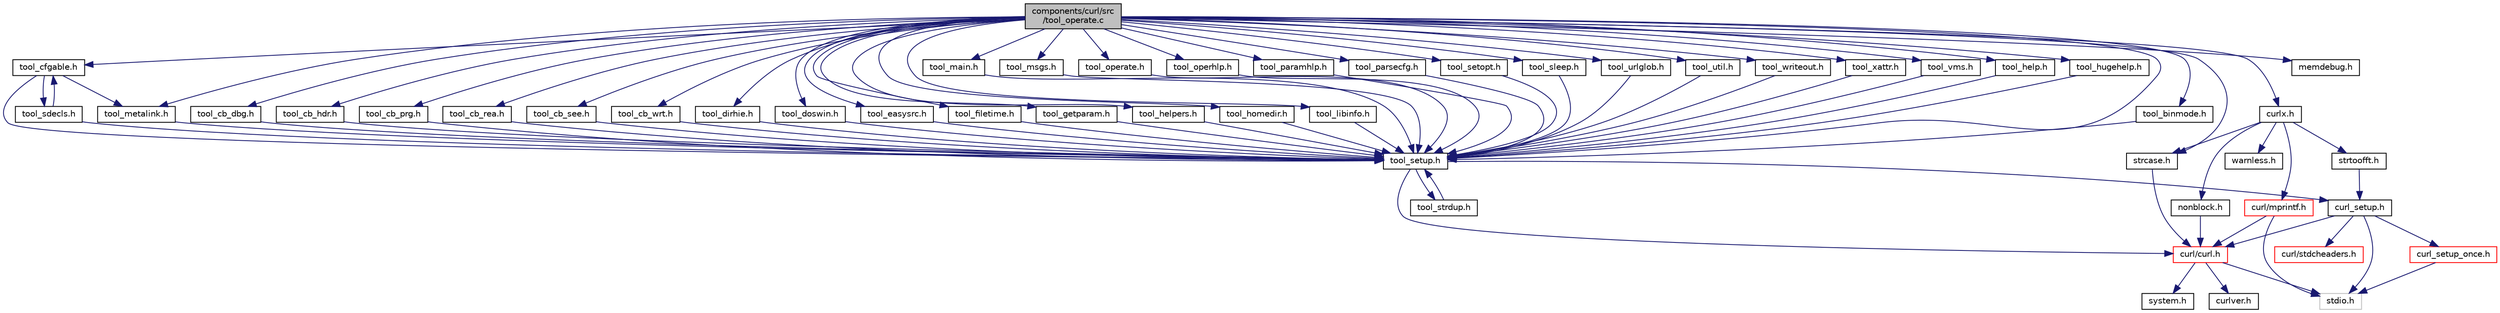 digraph "components/curl/src/tool_operate.c"
{
  edge [fontname="Helvetica",fontsize="10",labelfontname="Helvetica",labelfontsize="10"];
  node [fontname="Helvetica",fontsize="10",shape=record];
  Node0 [label="components/curl/src\l/tool_operate.c",height=0.2,width=0.4,color="black", fillcolor="grey75", style="filled", fontcolor="black"];
  Node0 -> Node1 [color="midnightblue",fontsize="10",style="solid",fontname="Helvetica"];
  Node1 [label="tool_setup.h",height=0.2,width=0.4,color="black", fillcolor="white", style="filled",URL="$tool__setup_8h.html"];
  Node1 -> Node2 [color="midnightblue",fontsize="10",style="solid",fontname="Helvetica"];
  Node2 [label="curl_setup.h",height=0.2,width=0.4,color="black", fillcolor="white", style="filled",URL="$curl__setup_8h.html"];
  Node2 -> Node3 [color="midnightblue",fontsize="10",style="solid",fontname="Helvetica"];
  Node3 [label="curl/curl.h",height=0.2,width=0.4,color="red", fillcolor="white", style="filled",URL="$curl_8h.html"];
  Node3 -> Node4 [color="midnightblue",fontsize="10",style="solid",fontname="Helvetica"];
  Node4 [label="curlver.h",height=0.2,width=0.4,color="black", fillcolor="white", style="filled",URL="$curlver_8h.html"];
  Node3 -> Node5 [color="midnightblue",fontsize="10",style="solid",fontname="Helvetica"];
  Node5 [label="system.h",height=0.2,width=0.4,color="black", fillcolor="white", style="filled",URL="$components_2curl_2include_2curl_2_system_8h.html"];
  Node3 -> Node6 [color="midnightblue",fontsize="10",style="solid",fontname="Helvetica"];
  Node6 [label="stdio.h",height=0.2,width=0.4,color="grey75", fillcolor="white", style="filled"];
  Node2 -> Node6 [color="midnightblue",fontsize="10",style="solid",fontname="Helvetica"];
  Node2 -> Node15 [color="midnightblue",fontsize="10",style="solid",fontname="Helvetica"];
  Node15 [label="curl/stdcheaders.h",height=0.2,width=0.4,color="red", fillcolor="white", style="filled",URL="$stdcheaders_8h.html"];
  Node2 -> Node16 [color="midnightblue",fontsize="10",style="solid",fontname="Helvetica"];
  Node16 [label="curl_setup_once.h",height=0.2,width=0.4,color="red", fillcolor="white", style="filled",URL="$curl__setup__once_8h.html"];
  Node16 -> Node6 [color="midnightblue",fontsize="10",style="solid",fontname="Helvetica"];
  Node1 -> Node3 [color="midnightblue",fontsize="10",style="solid",fontname="Helvetica"];
  Node1 -> Node22 [color="midnightblue",fontsize="10",style="solid",fontname="Helvetica"];
  Node22 [label="tool_strdup.h",height=0.2,width=0.4,color="black", fillcolor="white", style="filled",URL="$tool__strdup_8h.html"];
  Node22 -> Node1 [color="midnightblue",fontsize="10",style="solid",fontname="Helvetica"];
  Node0 -> Node23 [color="midnightblue",fontsize="10",style="solid",fontname="Helvetica"];
  Node23 [label="strcase.h",height=0.2,width=0.4,color="black", fillcolor="white", style="filled",URL="$strcase_8h.html"];
  Node23 -> Node3 [color="midnightblue",fontsize="10",style="solid",fontname="Helvetica"];
  Node0 -> Node24 [color="midnightblue",fontsize="10",style="solid",fontname="Helvetica"];
  Node24 [label="curlx.h",height=0.2,width=0.4,color="black", fillcolor="white", style="filled",URL="$curlx_8h.html"];
  Node24 -> Node25 [color="midnightblue",fontsize="10",style="solid",fontname="Helvetica"];
  Node25 [label="curl/mprintf.h",height=0.2,width=0.4,color="red", fillcolor="white", style="filled",URL="$mprintf_8h.html"];
  Node25 -> Node6 [color="midnightblue",fontsize="10",style="solid",fontname="Helvetica"];
  Node25 -> Node3 [color="midnightblue",fontsize="10",style="solid",fontname="Helvetica"];
  Node24 -> Node23 [color="midnightblue",fontsize="10",style="solid",fontname="Helvetica"];
  Node24 -> Node26 [color="midnightblue",fontsize="10",style="solid",fontname="Helvetica"];
  Node26 [label="strtoofft.h",height=0.2,width=0.4,color="black", fillcolor="white", style="filled",URL="$strtoofft_8h.html"];
  Node26 -> Node2 [color="midnightblue",fontsize="10",style="solid",fontname="Helvetica"];
  Node24 -> Node27 [color="midnightblue",fontsize="10",style="solid",fontname="Helvetica"];
  Node27 [label="nonblock.h",height=0.2,width=0.4,color="black", fillcolor="white", style="filled",URL="$nonblock_8h.html"];
  Node27 -> Node3 [color="midnightblue",fontsize="10",style="solid",fontname="Helvetica"];
  Node24 -> Node28 [color="midnightblue",fontsize="10",style="solid",fontname="Helvetica"];
  Node28 [label="warnless.h",height=0.2,width=0.4,color="black", fillcolor="white", style="filled",URL="$warnless_8h.html"];
  Node0 -> Node29 [color="midnightblue",fontsize="10",style="solid",fontname="Helvetica"];
  Node29 [label="tool_binmode.h",height=0.2,width=0.4,color="black", fillcolor="white", style="filled",URL="$tool__binmode_8h.html"];
  Node29 -> Node1 [color="midnightblue",fontsize="10",style="solid",fontname="Helvetica"];
  Node0 -> Node30 [color="midnightblue",fontsize="10",style="solid",fontname="Helvetica"];
  Node30 [label="tool_cfgable.h",height=0.2,width=0.4,color="black", fillcolor="white", style="filled",URL="$tool__cfgable_8h.html"];
  Node30 -> Node1 [color="midnightblue",fontsize="10",style="solid",fontname="Helvetica"];
  Node30 -> Node31 [color="midnightblue",fontsize="10",style="solid",fontname="Helvetica"];
  Node31 [label="tool_sdecls.h",height=0.2,width=0.4,color="black", fillcolor="white", style="filled",URL="$tool__sdecls_8h.html"];
  Node31 -> Node1 [color="midnightblue",fontsize="10",style="solid",fontname="Helvetica"];
  Node31 -> Node30 [color="midnightblue",fontsize="10",style="solid",fontname="Helvetica"];
  Node30 -> Node32 [color="midnightblue",fontsize="10",style="solid",fontname="Helvetica"];
  Node32 [label="tool_metalink.h",height=0.2,width=0.4,color="black", fillcolor="white", style="filled",URL="$tool__metalink_8h.html"];
  Node32 -> Node1 [color="midnightblue",fontsize="10",style="solid",fontname="Helvetica"];
  Node0 -> Node33 [color="midnightblue",fontsize="10",style="solid",fontname="Helvetica"];
  Node33 [label="tool_cb_dbg.h",height=0.2,width=0.4,color="black", fillcolor="white", style="filled",URL="$tool__cb__dbg_8h.html"];
  Node33 -> Node1 [color="midnightblue",fontsize="10",style="solid",fontname="Helvetica"];
  Node0 -> Node34 [color="midnightblue",fontsize="10",style="solid",fontname="Helvetica"];
  Node34 [label="tool_cb_hdr.h",height=0.2,width=0.4,color="black", fillcolor="white", style="filled",URL="$tool__cb__hdr_8h.html"];
  Node34 -> Node1 [color="midnightblue",fontsize="10",style="solid",fontname="Helvetica"];
  Node0 -> Node35 [color="midnightblue",fontsize="10",style="solid",fontname="Helvetica"];
  Node35 [label="tool_cb_prg.h",height=0.2,width=0.4,color="black", fillcolor="white", style="filled",URL="$tool__cb__prg_8h.html"];
  Node35 -> Node1 [color="midnightblue",fontsize="10",style="solid",fontname="Helvetica"];
  Node0 -> Node36 [color="midnightblue",fontsize="10",style="solid",fontname="Helvetica"];
  Node36 [label="tool_cb_rea.h",height=0.2,width=0.4,color="black", fillcolor="white", style="filled",URL="$tool__cb__rea_8h.html"];
  Node36 -> Node1 [color="midnightblue",fontsize="10",style="solid",fontname="Helvetica"];
  Node0 -> Node37 [color="midnightblue",fontsize="10",style="solid",fontname="Helvetica"];
  Node37 [label="tool_cb_see.h",height=0.2,width=0.4,color="black", fillcolor="white", style="filled",URL="$tool__cb__see_8h.html"];
  Node37 -> Node1 [color="midnightblue",fontsize="10",style="solid",fontname="Helvetica"];
  Node0 -> Node38 [color="midnightblue",fontsize="10",style="solid",fontname="Helvetica"];
  Node38 [label="tool_cb_wrt.h",height=0.2,width=0.4,color="black", fillcolor="white", style="filled",URL="$tool__cb__wrt_8h.html"];
  Node38 -> Node1 [color="midnightblue",fontsize="10",style="solid",fontname="Helvetica"];
  Node0 -> Node39 [color="midnightblue",fontsize="10",style="solid",fontname="Helvetica"];
  Node39 [label="tool_dirhie.h",height=0.2,width=0.4,color="black", fillcolor="white", style="filled",URL="$tool__dirhie_8h.html"];
  Node39 -> Node1 [color="midnightblue",fontsize="10",style="solid",fontname="Helvetica"];
  Node0 -> Node40 [color="midnightblue",fontsize="10",style="solid",fontname="Helvetica"];
  Node40 [label="tool_doswin.h",height=0.2,width=0.4,color="black", fillcolor="white", style="filled",URL="$tool__doswin_8h.html"];
  Node40 -> Node1 [color="midnightblue",fontsize="10",style="solid",fontname="Helvetica"];
  Node0 -> Node41 [color="midnightblue",fontsize="10",style="solid",fontname="Helvetica"];
  Node41 [label="tool_easysrc.h",height=0.2,width=0.4,color="black", fillcolor="white", style="filled",URL="$tool__easysrc_8h.html"];
  Node41 -> Node1 [color="midnightblue",fontsize="10",style="solid",fontname="Helvetica"];
  Node0 -> Node42 [color="midnightblue",fontsize="10",style="solid",fontname="Helvetica"];
  Node42 [label="tool_filetime.h",height=0.2,width=0.4,color="black", fillcolor="white", style="filled",URL="$tool__filetime_8h.html"];
  Node42 -> Node1 [color="midnightblue",fontsize="10",style="solid",fontname="Helvetica"];
  Node0 -> Node43 [color="midnightblue",fontsize="10",style="solid",fontname="Helvetica"];
  Node43 [label="tool_getparam.h",height=0.2,width=0.4,color="black", fillcolor="white", style="filled",URL="$tool__getparam_8h.html"];
  Node43 -> Node1 [color="midnightblue",fontsize="10",style="solid",fontname="Helvetica"];
  Node0 -> Node44 [color="midnightblue",fontsize="10",style="solid",fontname="Helvetica"];
  Node44 [label="tool_helpers.h",height=0.2,width=0.4,color="black", fillcolor="white", style="filled",URL="$tool__helpers_8h.html"];
  Node44 -> Node1 [color="midnightblue",fontsize="10",style="solid",fontname="Helvetica"];
  Node0 -> Node45 [color="midnightblue",fontsize="10",style="solid",fontname="Helvetica"];
  Node45 [label="tool_homedir.h",height=0.2,width=0.4,color="black", fillcolor="white", style="filled",URL="$tool__homedir_8h.html"];
  Node45 -> Node1 [color="midnightblue",fontsize="10",style="solid",fontname="Helvetica"];
  Node0 -> Node46 [color="midnightblue",fontsize="10",style="solid",fontname="Helvetica"];
  Node46 [label="tool_libinfo.h",height=0.2,width=0.4,color="black", fillcolor="white", style="filled",URL="$tool__libinfo_8h.html"];
  Node46 -> Node1 [color="midnightblue",fontsize="10",style="solid",fontname="Helvetica"];
  Node0 -> Node47 [color="midnightblue",fontsize="10",style="solid",fontname="Helvetica"];
  Node47 [label="tool_main.h",height=0.2,width=0.4,color="black", fillcolor="white", style="filled",URL="$tool__main_8h.html"];
  Node47 -> Node1 [color="midnightblue",fontsize="10",style="solid",fontname="Helvetica"];
  Node0 -> Node32 [color="midnightblue",fontsize="10",style="solid",fontname="Helvetica"];
  Node0 -> Node48 [color="midnightblue",fontsize="10",style="solid",fontname="Helvetica"];
  Node48 [label="tool_msgs.h",height=0.2,width=0.4,color="black", fillcolor="white", style="filled",URL="$tool__msgs_8h.html"];
  Node48 -> Node1 [color="midnightblue",fontsize="10",style="solid",fontname="Helvetica"];
  Node0 -> Node49 [color="midnightblue",fontsize="10",style="solid",fontname="Helvetica"];
  Node49 [label="tool_operate.h",height=0.2,width=0.4,color="black", fillcolor="white", style="filled",URL="$tool__operate_8h.html"];
  Node49 -> Node1 [color="midnightblue",fontsize="10",style="solid",fontname="Helvetica"];
  Node0 -> Node50 [color="midnightblue",fontsize="10",style="solid",fontname="Helvetica"];
  Node50 [label="tool_operhlp.h",height=0.2,width=0.4,color="black", fillcolor="white", style="filled",URL="$tool__operhlp_8h.html"];
  Node50 -> Node1 [color="midnightblue",fontsize="10",style="solid",fontname="Helvetica"];
  Node0 -> Node51 [color="midnightblue",fontsize="10",style="solid",fontname="Helvetica"];
  Node51 [label="tool_paramhlp.h",height=0.2,width=0.4,color="black", fillcolor="white", style="filled",URL="$tool__paramhlp_8h.html"];
  Node51 -> Node1 [color="midnightblue",fontsize="10",style="solid",fontname="Helvetica"];
  Node0 -> Node52 [color="midnightblue",fontsize="10",style="solid",fontname="Helvetica"];
  Node52 [label="tool_parsecfg.h",height=0.2,width=0.4,color="black", fillcolor="white", style="filled",URL="$tool__parsecfg_8h.html"];
  Node52 -> Node1 [color="midnightblue",fontsize="10",style="solid",fontname="Helvetica"];
  Node0 -> Node53 [color="midnightblue",fontsize="10",style="solid",fontname="Helvetica"];
  Node53 [label="tool_setopt.h",height=0.2,width=0.4,color="black", fillcolor="white", style="filled",URL="$tool__setopt_8h.html"];
  Node53 -> Node1 [color="midnightblue",fontsize="10",style="solid",fontname="Helvetica"];
  Node0 -> Node54 [color="midnightblue",fontsize="10",style="solid",fontname="Helvetica"];
  Node54 [label="tool_sleep.h",height=0.2,width=0.4,color="black", fillcolor="white", style="filled",URL="$tool__sleep_8h.html"];
  Node54 -> Node1 [color="midnightblue",fontsize="10",style="solid",fontname="Helvetica"];
  Node0 -> Node55 [color="midnightblue",fontsize="10",style="solid",fontname="Helvetica"];
  Node55 [label="tool_urlglob.h",height=0.2,width=0.4,color="black", fillcolor="white", style="filled",URL="$tool__urlglob_8h.html"];
  Node55 -> Node1 [color="midnightblue",fontsize="10",style="solid",fontname="Helvetica"];
  Node0 -> Node56 [color="midnightblue",fontsize="10",style="solid",fontname="Helvetica"];
  Node56 [label="tool_util.h",height=0.2,width=0.4,color="black", fillcolor="white", style="filled",URL="$tool__util_8h.html"];
  Node56 -> Node1 [color="midnightblue",fontsize="10",style="solid",fontname="Helvetica"];
  Node0 -> Node57 [color="midnightblue",fontsize="10",style="solid",fontname="Helvetica"];
  Node57 [label="tool_writeout.h",height=0.2,width=0.4,color="black", fillcolor="white", style="filled",URL="$tool__writeout_8h.html"];
  Node57 -> Node1 [color="midnightblue",fontsize="10",style="solid",fontname="Helvetica"];
  Node0 -> Node58 [color="midnightblue",fontsize="10",style="solid",fontname="Helvetica"];
  Node58 [label="tool_xattr.h",height=0.2,width=0.4,color="black", fillcolor="white", style="filled",URL="$tool__xattr_8h.html"];
  Node58 -> Node1 [color="midnightblue",fontsize="10",style="solid",fontname="Helvetica"];
  Node0 -> Node59 [color="midnightblue",fontsize="10",style="solid",fontname="Helvetica"];
  Node59 [label="tool_vms.h",height=0.2,width=0.4,color="black", fillcolor="white", style="filled",URL="$tool__vms_8h.html"];
  Node59 -> Node1 [color="midnightblue",fontsize="10",style="solid",fontname="Helvetica"];
  Node0 -> Node60 [color="midnightblue",fontsize="10",style="solid",fontname="Helvetica"];
  Node60 [label="tool_help.h",height=0.2,width=0.4,color="black", fillcolor="white", style="filled",URL="$tool__help_8h.html"];
  Node60 -> Node1 [color="midnightblue",fontsize="10",style="solid",fontname="Helvetica"];
  Node0 -> Node61 [color="midnightblue",fontsize="10",style="solid",fontname="Helvetica"];
  Node61 [label="tool_hugehelp.h",height=0.2,width=0.4,color="black", fillcolor="white", style="filled",URL="$tool__hugehelp_8h.html"];
  Node61 -> Node1 [color="midnightblue",fontsize="10",style="solid",fontname="Helvetica"];
  Node0 -> Node62 [color="midnightblue",fontsize="10",style="solid",fontname="Helvetica"];
  Node62 [label="memdebug.h",height=0.2,width=0.4,color="black", fillcolor="white", style="filled",URL="$memdebug_8h.html"];
}
